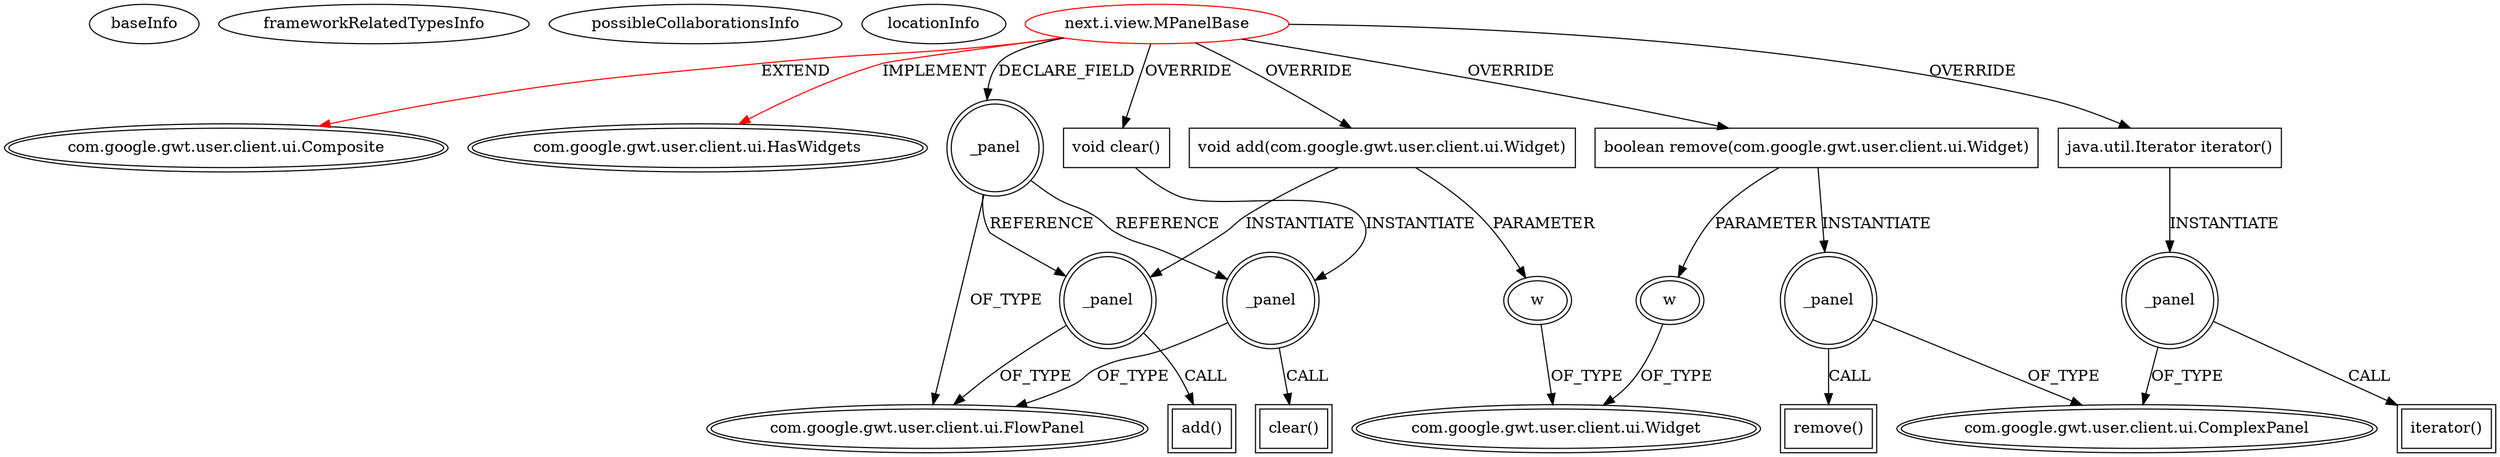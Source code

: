 digraph {
baseInfo[graphId=4186,category="extension_graph",isAnonymous=false,possibleRelation=false]
frameworkRelatedTypesInfo[0="com.google.gwt.user.client.ui.Composite",1="com.google.gwt.user.client.ui.HasWidgets"]
possibleCollaborationsInfo[]
locationInfo[projectName="nextinterfaces-next",filePath="/nextinterfaces-next/next-master/src/next/i/view/MPanelBase.java",contextSignature="MPanelBase",graphId="4186"]
0[label="next.i.view.MPanelBase",vertexType="ROOT_CLIENT_CLASS_DECLARATION",isFrameworkType=false,color=red]
1[label="com.google.gwt.user.client.ui.Composite",vertexType="FRAMEWORK_CLASS_TYPE",isFrameworkType=true,peripheries=2]
2[label="com.google.gwt.user.client.ui.HasWidgets",vertexType="FRAMEWORK_INTERFACE_TYPE",isFrameworkType=true,peripheries=2]
3[label="_panel",vertexType="FIELD_DECLARATION",isFrameworkType=true,peripheries=2,shape=circle]
4[label="com.google.gwt.user.client.ui.FlowPanel",vertexType="FRAMEWORK_CLASS_TYPE",isFrameworkType=true,peripheries=2]
5[label="void add(com.google.gwt.user.client.ui.Widget)",vertexType="OVERRIDING_METHOD_DECLARATION",isFrameworkType=false,shape=box]
6[label="w",vertexType="PARAMETER_DECLARATION",isFrameworkType=true,peripheries=2]
7[label="com.google.gwt.user.client.ui.Widget",vertexType="FRAMEWORK_CLASS_TYPE",isFrameworkType=true,peripheries=2]
8[label="_panel",vertexType="VARIABLE_EXPRESION",isFrameworkType=true,peripheries=2,shape=circle]
9[label="add()",vertexType="INSIDE_CALL",isFrameworkType=true,peripheries=2,shape=box]
11[label="void clear()",vertexType="OVERRIDING_METHOD_DECLARATION",isFrameworkType=false,shape=box]
12[label="_panel",vertexType="VARIABLE_EXPRESION",isFrameworkType=true,peripheries=2,shape=circle]
13[label="clear()",vertexType="INSIDE_CALL",isFrameworkType=true,peripheries=2,shape=box]
15[label="java.util.Iterator iterator()",vertexType="OVERRIDING_METHOD_DECLARATION",isFrameworkType=false,shape=box]
16[label="_panel",vertexType="VARIABLE_EXPRESION",isFrameworkType=true,peripheries=2,shape=circle]
18[label="com.google.gwt.user.client.ui.ComplexPanel",vertexType="FRAMEWORK_CLASS_TYPE",isFrameworkType=true,peripheries=2]
17[label="iterator()",vertexType="INSIDE_CALL",isFrameworkType=true,peripheries=2,shape=box]
19[label="boolean remove(com.google.gwt.user.client.ui.Widget)",vertexType="OVERRIDING_METHOD_DECLARATION",isFrameworkType=false,shape=box]
20[label="w",vertexType="PARAMETER_DECLARATION",isFrameworkType=true,peripheries=2]
22[label="_panel",vertexType="VARIABLE_EXPRESION",isFrameworkType=true,peripheries=2,shape=circle]
23[label="remove()",vertexType="INSIDE_CALL",isFrameworkType=true,peripheries=2,shape=box]
0->1[label="EXTEND",color=red]
0->2[label="IMPLEMENT",color=red]
0->3[label="DECLARE_FIELD"]
3->4[label="OF_TYPE"]
0->5[label="OVERRIDE"]
6->7[label="OF_TYPE"]
5->6[label="PARAMETER"]
5->8[label="INSTANTIATE"]
3->8[label="REFERENCE"]
8->4[label="OF_TYPE"]
8->9[label="CALL"]
0->11[label="OVERRIDE"]
11->12[label="INSTANTIATE"]
3->12[label="REFERENCE"]
12->4[label="OF_TYPE"]
12->13[label="CALL"]
0->15[label="OVERRIDE"]
15->16[label="INSTANTIATE"]
16->18[label="OF_TYPE"]
16->17[label="CALL"]
0->19[label="OVERRIDE"]
20->7[label="OF_TYPE"]
19->20[label="PARAMETER"]
19->22[label="INSTANTIATE"]
22->18[label="OF_TYPE"]
22->23[label="CALL"]
}
